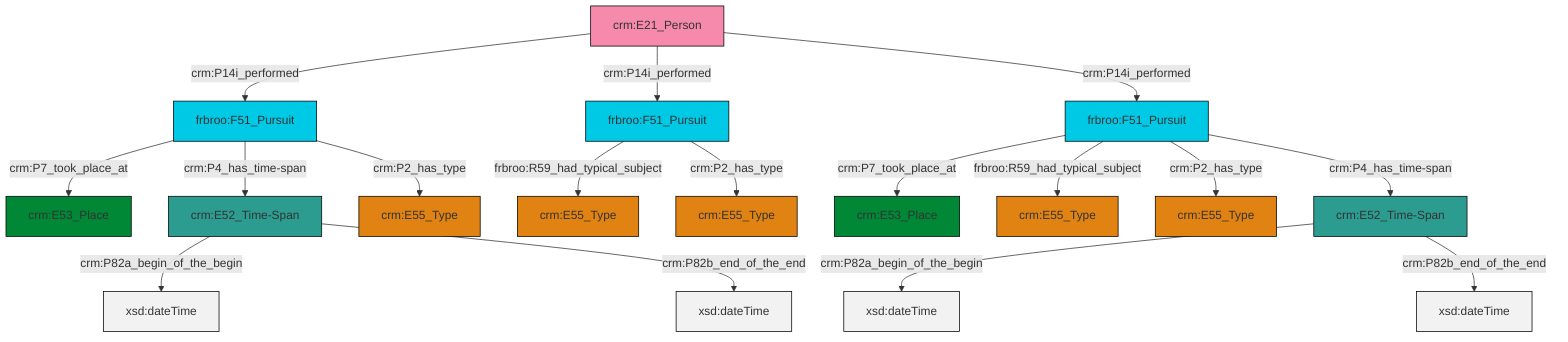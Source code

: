 graph TD
classDef Literal fill:#f2f2f2,stroke:#000000;
classDef CRM_Entity fill:#FFFFFF,stroke:#000000;
classDef Temporal_Entity fill:#00C9E6, stroke:#000000;
classDef Type fill:#E18312, stroke:#000000;
classDef Time-Span fill:#2C9C91, stroke:#000000;
classDef Appellation fill:#FFEB7F, stroke:#000000;
classDef Place fill:#008836, stroke:#000000;
classDef Persistent_Item fill:#B266B2, stroke:#000000;
classDef Conceptual_Object fill:#FFD700, stroke:#000000;
classDef Physical_Thing fill:#D2B48C, stroke:#000000;
classDef Actor fill:#f58aad, stroke:#000000;
classDef PC_Classes fill:#4ce600, stroke:#000000;
classDef Multi fill:#cccccc,stroke:#000000;

0["frbroo:F51_Pursuit"]:::Temporal_Entity -->|crm:P7_took_place_at| 1["crm:E53_Place"]:::Place
4["crm:E52_Time-Span"]:::Time-Span -->|crm:P82a_begin_of_the_begin| 5[xsd:dateTime]:::Literal
6["crm:E52_Time-Span"]:::Time-Span -->|crm:P82a_begin_of_the_begin| 7[xsd:dateTime]:::Literal
0["frbroo:F51_Pursuit"]:::Temporal_Entity -->|frbroo:R59_had_typical_subject| 8["crm:E55_Type"]:::Type
0["frbroo:F51_Pursuit"]:::Temporal_Entity -->|crm:P2_has_type| 2["crm:E55_Type"]:::Type
16["crm:E21_Person"]:::Actor -->|crm:P14i_performed| 9["frbroo:F51_Pursuit"]:::Temporal_Entity
17["frbroo:F51_Pursuit"]:::Temporal_Entity -->|frbroo:R59_had_typical_subject| 19["crm:E55_Type"]:::Type
16["crm:E21_Person"]:::Actor -->|crm:P14i_performed| 17["frbroo:F51_Pursuit"]:::Temporal_Entity
9["frbroo:F51_Pursuit"]:::Temporal_Entity -->|crm:P7_took_place_at| 11["crm:E53_Place"]:::Place
17["frbroo:F51_Pursuit"]:::Temporal_Entity -->|crm:P2_has_type| 20["crm:E55_Type"]:::Type
16["crm:E21_Person"]:::Actor -->|crm:P14i_performed| 0["frbroo:F51_Pursuit"]:::Temporal_Entity
9["frbroo:F51_Pursuit"]:::Temporal_Entity -->|crm:P4_has_time-span| 4["crm:E52_Time-Span"]:::Time-Span
0["frbroo:F51_Pursuit"]:::Temporal_Entity -->|crm:P4_has_time-span| 6["crm:E52_Time-Span"]:::Time-Span
9["frbroo:F51_Pursuit"]:::Temporal_Entity -->|crm:P2_has_type| 13["crm:E55_Type"]:::Type
4["crm:E52_Time-Span"]:::Time-Span -->|crm:P82b_end_of_the_end| 25[xsd:dateTime]:::Literal
6["crm:E52_Time-Span"]:::Time-Span -->|crm:P82b_end_of_the_end| 27[xsd:dateTime]:::Literal